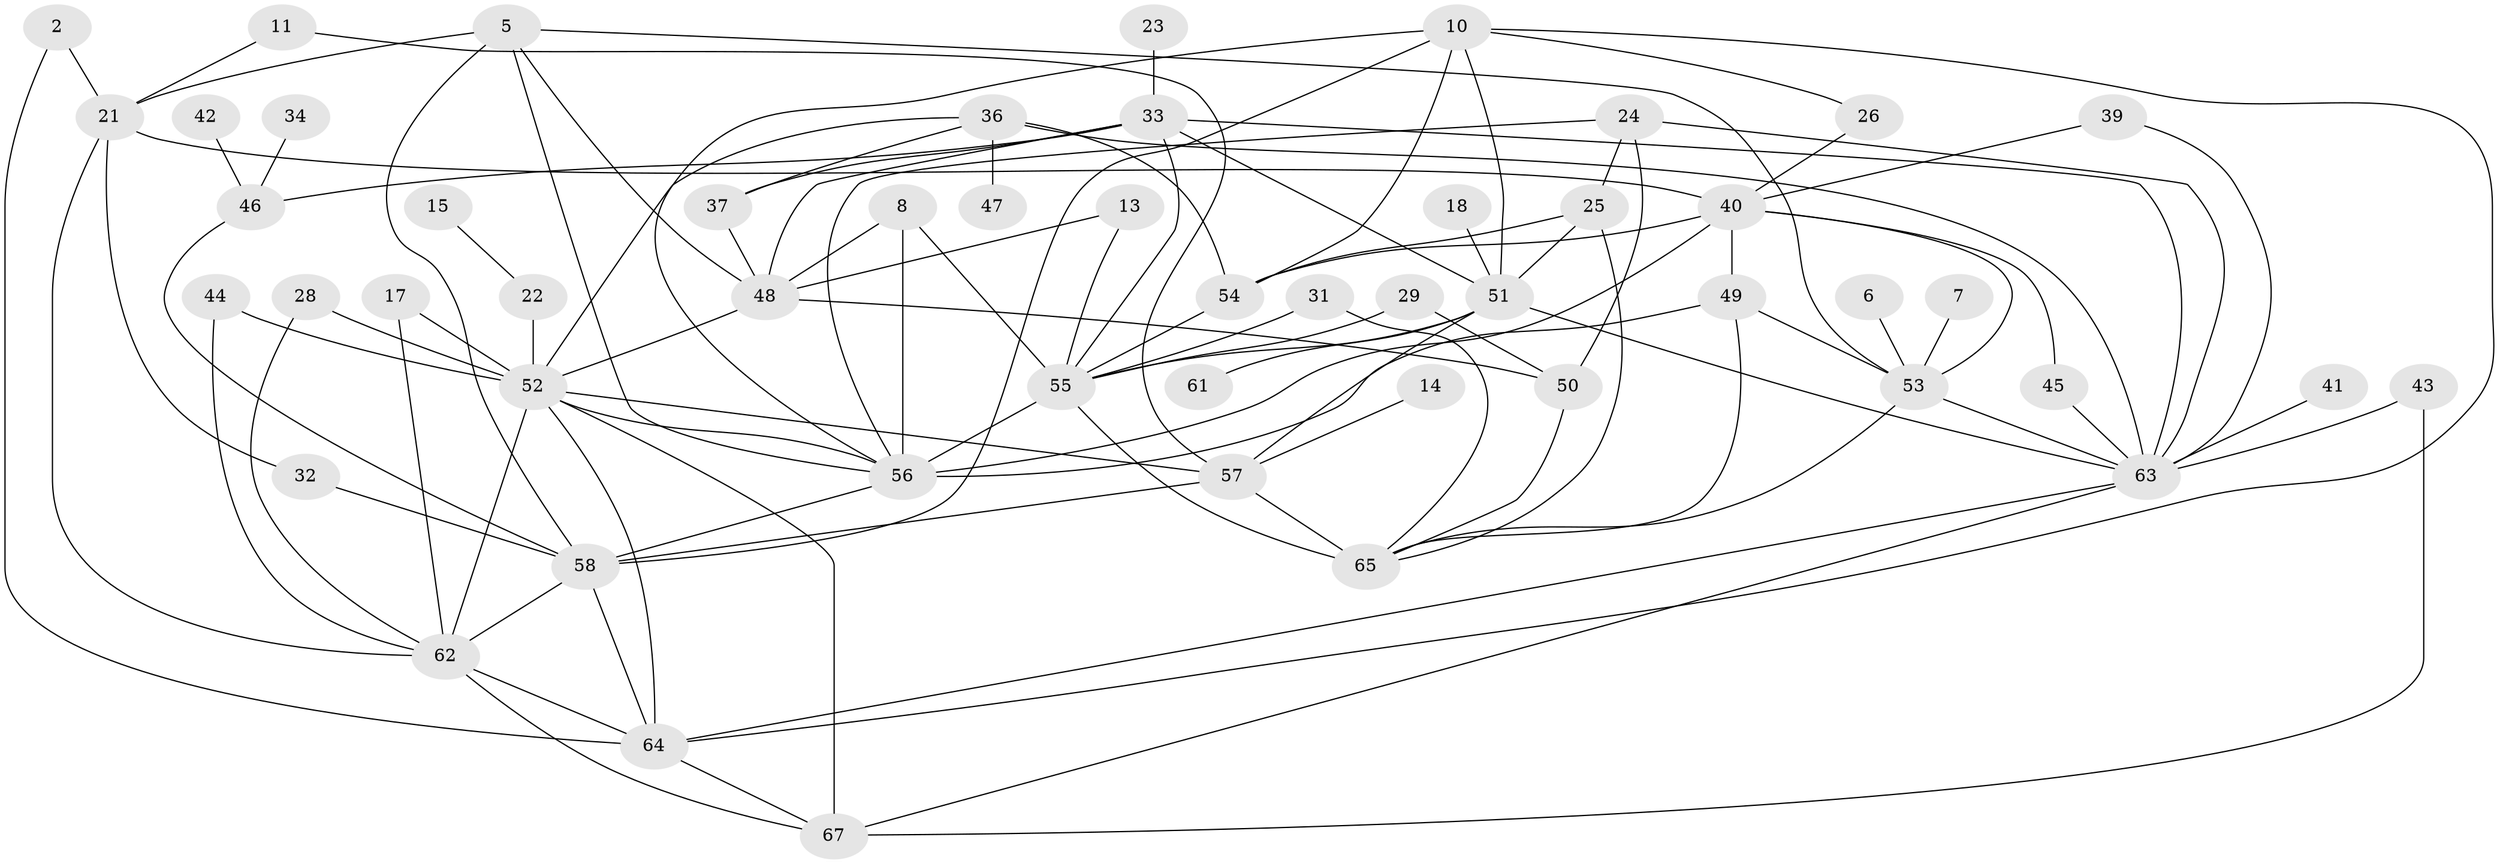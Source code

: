 // original degree distribution, {1: 0.1791044776119403, 5: 0.06716417910447761, 0: 0.1044776119402985, 2: 0.26119402985074625, 3: 0.15671641791044777, 7: 0.022388059701492536, 4: 0.16417910447761194, 6: 0.03731343283582089, 9: 0.007462686567164179}
// Generated by graph-tools (version 1.1) at 2025/49/03/09/25 03:49:14]
// undirected, 52 vertices, 105 edges
graph export_dot {
graph [start="1"]
  node [color=gray90,style=filled];
  2;
  5;
  6;
  7;
  8;
  10;
  11;
  13;
  14;
  15;
  17;
  18;
  21;
  22;
  23;
  24;
  25;
  26;
  28;
  29;
  31;
  32;
  33;
  34;
  36;
  37;
  39;
  40;
  41;
  42;
  43;
  44;
  45;
  46;
  47;
  48;
  49;
  50;
  51;
  52;
  53;
  54;
  55;
  56;
  57;
  58;
  61;
  62;
  63;
  64;
  65;
  67;
  2 -- 21 [weight=1.0];
  2 -- 64 [weight=1.0];
  5 -- 21 [weight=1.0];
  5 -- 48 [weight=1.0];
  5 -- 53 [weight=1.0];
  5 -- 56 [weight=1.0];
  5 -- 58 [weight=1.0];
  6 -- 53 [weight=1.0];
  7 -- 53 [weight=1.0];
  8 -- 48 [weight=1.0];
  8 -- 55 [weight=1.0];
  8 -- 56 [weight=1.0];
  10 -- 26 [weight=1.0];
  10 -- 51 [weight=1.0];
  10 -- 54 [weight=1.0];
  10 -- 56 [weight=1.0];
  10 -- 58 [weight=1.0];
  10 -- 64 [weight=1.0];
  11 -- 21 [weight=1.0];
  11 -- 57 [weight=1.0];
  13 -- 48 [weight=1.0];
  13 -- 55 [weight=1.0];
  14 -- 57 [weight=1.0];
  15 -- 22 [weight=1.0];
  17 -- 52 [weight=1.0];
  17 -- 62 [weight=1.0];
  18 -- 51 [weight=1.0];
  21 -- 32 [weight=1.0];
  21 -- 40 [weight=1.0];
  21 -- 62 [weight=1.0];
  22 -- 52 [weight=1.0];
  23 -- 33 [weight=1.0];
  24 -- 25 [weight=1.0];
  24 -- 50 [weight=1.0];
  24 -- 56 [weight=1.0];
  24 -- 63 [weight=1.0];
  25 -- 51 [weight=1.0];
  25 -- 54 [weight=1.0];
  25 -- 65 [weight=1.0];
  26 -- 40 [weight=1.0];
  28 -- 52 [weight=1.0];
  28 -- 62 [weight=1.0];
  29 -- 50 [weight=1.0];
  29 -- 55 [weight=1.0];
  31 -- 55 [weight=1.0];
  31 -- 65 [weight=1.0];
  32 -- 58 [weight=1.0];
  33 -- 37 [weight=1.0];
  33 -- 46 [weight=1.0];
  33 -- 48 [weight=1.0];
  33 -- 51 [weight=1.0];
  33 -- 55 [weight=1.0];
  33 -- 63 [weight=1.0];
  34 -- 46 [weight=1.0];
  36 -- 37 [weight=1.0];
  36 -- 47 [weight=1.0];
  36 -- 52 [weight=1.0];
  36 -- 54 [weight=1.0];
  36 -- 63 [weight=1.0];
  37 -- 48 [weight=1.0];
  39 -- 40 [weight=1.0];
  39 -- 63 [weight=1.0];
  40 -- 45 [weight=1.0];
  40 -- 49 [weight=1.0];
  40 -- 53 [weight=1.0];
  40 -- 54 [weight=1.0];
  40 -- 56 [weight=1.0];
  41 -- 63 [weight=1.0];
  42 -- 46 [weight=1.0];
  43 -- 63 [weight=1.0];
  43 -- 67 [weight=1.0];
  44 -- 52 [weight=1.0];
  44 -- 62 [weight=1.0];
  45 -- 63 [weight=1.0];
  46 -- 58 [weight=1.0];
  48 -- 50 [weight=1.0];
  48 -- 52 [weight=1.0];
  49 -- 53 [weight=1.0];
  49 -- 56 [weight=1.0];
  49 -- 65 [weight=1.0];
  50 -- 65 [weight=1.0];
  51 -- 55 [weight=1.0];
  51 -- 57 [weight=1.0];
  51 -- 61 [weight=1.0];
  51 -- 63 [weight=1.0];
  52 -- 56 [weight=1.0];
  52 -- 57 [weight=1.0];
  52 -- 62 [weight=1.0];
  52 -- 64 [weight=1.0];
  52 -- 67 [weight=2.0];
  53 -- 63 [weight=2.0];
  53 -- 65 [weight=1.0];
  54 -- 55 [weight=1.0];
  55 -- 56 [weight=2.0];
  55 -- 65 [weight=1.0];
  56 -- 58 [weight=1.0];
  57 -- 58 [weight=1.0];
  57 -- 65 [weight=1.0];
  58 -- 62 [weight=1.0];
  58 -- 64 [weight=1.0];
  62 -- 64 [weight=1.0];
  62 -- 67 [weight=1.0];
  63 -- 64 [weight=1.0];
  63 -- 67 [weight=1.0];
  64 -- 67 [weight=1.0];
}
